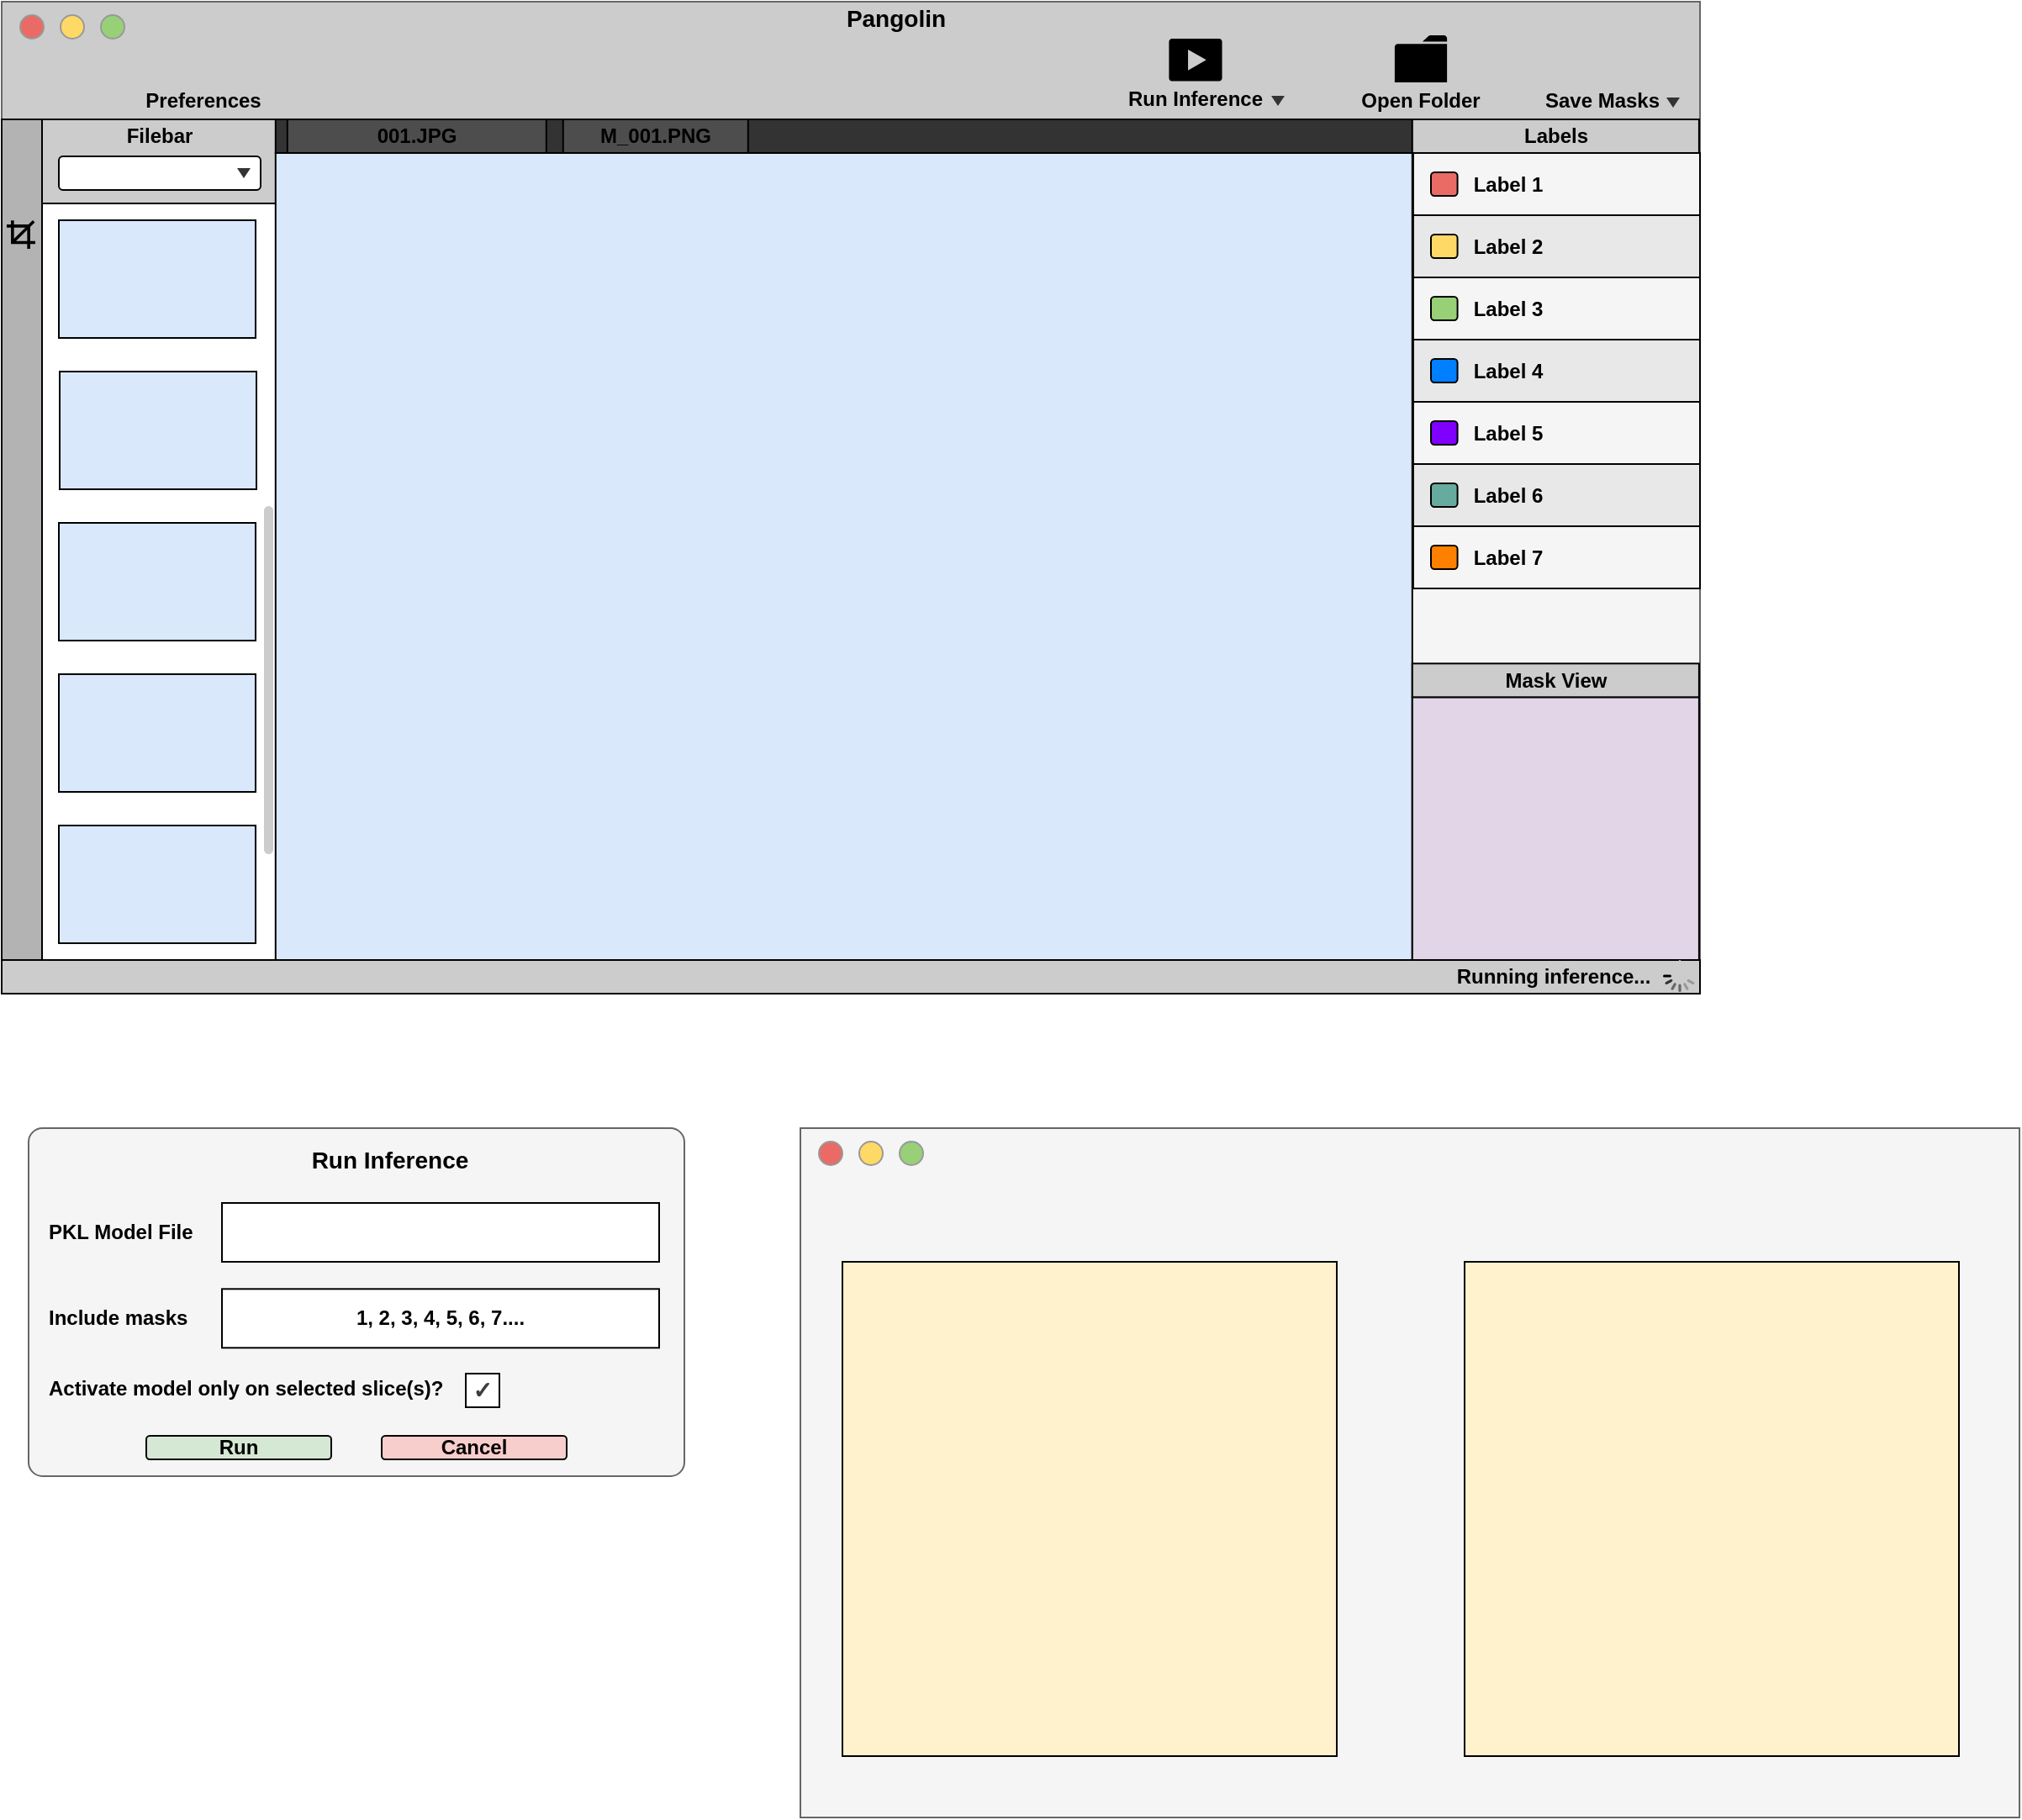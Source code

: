 <mxfile version="13.6.1" type="github">
  <diagram id="s-RW1Mstr-95ZBeLHmGS" name="Page-1">
    <mxGraphModel dx="2881" dy="1103" grid="1" gridSize="10" guides="1" tooltips="1" connect="1" arrows="1" fold="1" page="1" pageScale="1" pageWidth="850" pageHeight="1100" math="0" shadow="0">
      <root>
        <mxCell id="0" />
        <mxCell id="1" parent="0" />
        <mxCell id="dn0NIBnzIPIcyW35OSL4-3" value="" style="rounded=0;whiteSpace=wrap;html=1;fillColor=#f5f5f5;strokeColor=#666666;fontColor=#333333;" vertex="1" parent="1">
          <mxGeometry x="-190" y="90" width="1010" height="590" as="geometry" />
        </mxCell>
        <mxCell id="dn0NIBnzIPIcyW35OSL4-4" value="" style="rounded=0;whiteSpace=wrap;html=1;strokeColor=#666666;fontColor=#333333;fillColor=#CCCCCC;" vertex="1" parent="1">
          <mxGeometry x="-190" y="90" width="1010" height="70" as="geometry" />
        </mxCell>
        <mxCell id="dn0NIBnzIPIcyW35OSL4-6" value="" style="rounded=0;whiteSpace=wrap;html=1;" vertex="1" parent="1">
          <mxGeometry x="-166" y="160" width="140" height="500" as="geometry" />
        </mxCell>
        <mxCell id="dn0NIBnzIPIcyW35OSL4-7" value="" style="rounded=0;whiteSpace=wrap;html=1;fillColor=#CCCCCC;" vertex="1" parent="1">
          <mxGeometry x="-166" y="160" width="140" height="50" as="geometry" />
        </mxCell>
        <mxCell id="dn0NIBnzIPIcyW35OSL4-15" value="" style="pointerEvents=1;shadow=0;dashed=0;html=1;strokeColor=none;labelPosition=center;verticalLabelPosition=bottom;verticalAlign=top;outlineConnect=0;align=center;shape=mxgraph.office.concepts.folder;fillColor=#000000;" vertex="1" parent="1">
          <mxGeometry x="638.44" y="110" width="31.12" height="28.01" as="geometry" />
        </mxCell>
        <mxCell id="dn0NIBnzIPIcyW35OSL4-17" value="" style="rounded=1;whiteSpace=wrap;html=1;arcSize=12;" vertex="1" parent="1">
          <mxGeometry x="-156" y="182" width="120" height="20" as="geometry" />
        </mxCell>
        <mxCell id="dn0NIBnzIPIcyW35OSL4-16" value="" style="triangle;whiteSpace=wrap;html=1;rotation=90;strokeColor=none;fillColor=#333333;" vertex="1" parent="1">
          <mxGeometry x="-49" y="188" width="6" height="8" as="geometry" />
        </mxCell>
        <mxCell id="dn0NIBnzIPIcyW35OSL4-19" value="" style="ellipse;whiteSpace=wrap;html=1;aspect=fixed;fillColor=#EA6B66;strokeColor=#999999;" vertex="1" parent="1">
          <mxGeometry x="-179" y="98" width="14" height="14" as="geometry" />
        </mxCell>
        <mxCell id="dn0NIBnzIPIcyW35OSL4-20" value="" style="ellipse;whiteSpace=wrap;html=1;aspect=fixed;fillColor=#FFD966;strokeColor=#999999;" vertex="1" parent="1">
          <mxGeometry x="-155" y="98" width="14" height="14" as="geometry" />
        </mxCell>
        <mxCell id="dn0NIBnzIPIcyW35OSL4-21" value="" style="ellipse;whiteSpace=wrap;html=1;aspect=fixed;fillColor=#97D077;strokeColor=#999999;" vertex="1" parent="1">
          <mxGeometry x="-131" y="98" width="14" height="14" as="geometry" />
        </mxCell>
        <mxCell id="dn0NIBnzIPIcyW35OSL4-25" value="" style="rounded=0;whiteSpace=wrap;html=1;fillColor=#B3B3B3;" vertex="1" parent="1">
          <mxGeometry x="-190" y="160" width="24" height="500" as="geometry" />
        </mxCell>
        <mxCell id="dn0NIBnzIPIcyW35OSL4-28" value="" style="rounded=0;whiteSpace=wrap;html=1;strokeColor=#000000;fillColor=#333333;" vertex="1" parent="1">
          <mxGeometry x="-27.1" y="160" width="676" height="20" as="geometry" />
        </mxCell>
        <mxCell id="dn0NIBnzIPIcyW35OSL4-29" value="" style="rounded=0;whiteSpace=wrap;html=1;fillColor=#dae8fc;" vertex="1" parent="1">
          <mxGeometry x="-27.1" y="180" width="676" height="480" as="geometry" />
        </mxCell>
        <mxCell id="dn0NIBnzIPIcyW35OSL4-30" value="" style="rounded=0;whiteSpace=wrap;html=1;fillColor=#e1d5e7;" vertex="1" parent="1">
          <mxGeometry x="648.9" y="503.66" width="170.55" height="156.34" as="geometry" />
        </mxCell>
        <mxCell id="dn0NIBnzIPIcyW35OSL4-31" value="" style="rounded=0;whiteSpace=wrap;html=1;fillColor=#dae8fc;" vertex="1" parent="1">
          <mxGeometry x="-156" y="220" width="117" height="70" as="geometry" />
        </mxCell>
        <mxCell id="dn0NIBnzIPIcyW35OSL4-32" value="" style="rounded=0;whiteSpace=wrap;html=1;fillColor=#dae8fc;" vertex="1" parent="1">
          <mxGeometry x="-155.5" y="310" width="117" height="70" as="geometry" />
        </mxCell>
        <mxCell id="dn0NIBnzIPIcyW35OSL4-33" value="" style="rounded=0;whiteSpace=wrap;html=1;fillColor=#dae8fc;" vertex="1" parent="1">
          <mxGeometry x="-156" y="400" width="117" height="70" as="geometry" />
        </mxCell>
        <mxCell id="dn0NIBnzIPIcyW35OSL4-34" value="" style="rounded=0;whiteSpace=wrap;html=1;fillColor=#dae8fc;" vertex="1" parent="1">
          <mxGeometry x="-156" y="490" width="117" height="70" as="geometry" />
        </mxCell>
        <mxCell id="dn0NIBnzIPIcyW35OSL4-35" value="" style="rounded=0;whiteSpace=wrap;html=1;fillColor=#dae8fc;" vertex="1" parent="1">
          <mxGeometry x="-156" y="580" width="117" height="70" as="geometry" />
        </mxCell>
        <mxCell id="dn0NIBnzIPIcyW35OSL4-38" value="" style="shape=image;html=1;verticalAlign=top;verticalLabelPosition=bottom;labelBackgroundColor=#ffffff;imageAspect=0;aspect=fixed;image=https://cdn1.iconfinder.com/data/icons/ios-11-glyphs/30/save-128.png;strokeColor=#000000;fillColor=#B3B3B3;" vertex="1" parent="1">
          <mxGeometry x="742" y="104.01" width="40" height="40" as="geometry" />
        </mxCell>
        <mxCell id="dn0NIBnzIPIcyW35OSL4-39" value="&lt;b&gt;Filebar&lt;/b&gt;" style="text;html=1;strokeColor=none;fillColor=none;align=center;verticalAlign=middle;whiteSpace=wrap;rounded=0;" vertex="1" parent="1">
          <mxGeometry x="-116" y="160" width="40" height="20" as="geometry" />
        </mxCell>
        <mxCell id="dn0NIBnzIPIcyW35OSL4-40" value="" style="rounded=1;whiteSpace=wrap;html=1;strokeColor=none;fillColor=#CCCCCC;arcSize=50;" vertex="1" parent="1">
          <mxGeometry x="-34" y="390" width="5.5" height="207" as="geometry" />
        </mxCell>
        <mxCell id="dn0NIBnzIPIcyW35OSL4-41" value="&lt;b&gt;001.JPG&lt;/b&gt;" style="rounded=0;whiteSpace=wrap;html=1;fillColor=#4D4D4D;" vertex="1" parent="1">
          <mxGeometry x="-20.1" y="160" width="154" height="20" as="geometry" />
        </mxCell>
        <mxCell id="dn0NIBnzIPIcyW35OSL4-42" value="&lt;b&gt;M_001.PNG&lt;/b&gt;" style="rounded=0;whiteSpace=wrap;html=1;fillColor=#4D4D4D;" vertex="1" parent="1">
          <mxGeometry x="143.9" y="160" width="110" height="20" as="geometry" />
        </mxCell>
        <mxCell id="dn0NIBnzIPIcyW35OSL4-43" value="&lt;b&gt;Mask View&lt;/b&gt;" style="rounded=0;whiteSpace=wrap;html=1;fillColor=#CCCCCC;" vertex="1" parent="1">
          <mxGeometry x="648.9" y="483.66" width="170.55" height="20" as="geometry" />
        </mxCell>
        <mxCell id="dn0NIBnzIPIcyW35OSL4-44" value="" style="shape=image;html=1;verticalAlign=top;verticalLabelPosition=bottom;labelBackgroundColor=#ffffff;imageAspect=0;aspect=fixed;image=https://cdn4.iconfinder.com/data/icons/ionicons/512/icon-close-circled-128.png;strokeColor=#000000;fillColor=#CCCCCC;" vertex="1" parent="1">
          <mxGeometry x="654.9" y="487.66" width="12" height="12" as="geometry" />
        </mxCell>
        <mxCell id="dn0NIBnzIPIcyW35OSL4-45" value="" style="shape=image;html=1;verticalAlign=top;verticalLabelPosition=bottom;labelBackgroundColor=#ffffff;imageAspect=0;aspect=fixed;image=https://cdn4.iconfinder.com/data/icons/ionicons/512/icon-close-circled-128.png;strokeColor=#000000;fillColor=#CCCCCC;" vertex="1" parent="1">
          <mxGeometry x="-16.1" y="164" width="12" height="12" as="geometry" />
        </mxCell>
        <mxCell id="dn0NIBnzIPIcyW35OSL4-46" value="" style="shape=image;html=1;verticalAlign=top;verticalLabelPosition=bottom;labelBackgroundColor=#ffffff;imageAspect=0;aspect=fixed;image=https://cdn4.iconfinder.com/data/icons/ionicons/512/icon-close-circled-128.png;strokeColor=#000000;fillColor=#CCCCCC;" vertex="1" parent="1">
          <mxGeometry x="146.9" y="164" width="12" height="12" as="geometry" />
        </mxCell>
        <mxCell id="dn0NIBnzIPIcyW35OSL4-51" value="" style="shape=image;html=1;verticalAlign=top;verticalLabelPosition=bottom;labelBackgroundColor=#ffffff;imageAspect=0;aspect=fixed;image=https://cdn4.iconfinder.com/data/icons/ionicons/512/icon-ios7-cog-128.png;strokeColor=#000000;strokeWidth=2;fillColor=#1A1A1A;" vertex="1" parent="1">
          <mxGeometry x="-90.0" y="104" width="40" height="40" as="geometry" />
        </mxCell>
        <mxCell id="dn0NIBnzIPIcyW35OSL4-55" value="&lt;b&gt;Labels&lt;/b&gt;" style="rounded=0;whiteSpace=wrap;html=1;fillColor=#CCCCCC;" vertex="1" parent="1">
          <mxGeometry x="648.9" y="160" width="170.55" height="20" as="geometry" />
        </mxCell>
        <mxCell id="dn0NIBnzIPIcyW35OSL4-56" value="" style="shape=image;html=1;verticalAlign=top;verticalLabelPosition=bottom;labelBackgroundColor=#ffffff;imageAspect=0;aspect=fixed;image=https://cdn4.iconfinder.com/data/icons/ionicons/512/icon-close-circled-128.png;strokeColor=#000000;fillColor=#CCCCCC;" vertex="1" parent="1">
          <mxGeometry x="654.9" y="164.0" width="12" height="12" as="geometry" />
        </mxCell>
        <mxCell id="dn0NIBnzIPIcyW35OSL4-57" value="" style="shape=image;html=1;verticalAlign=top;verticalLabelPosition=bottom;labelBackgroundColor=#ffffff;imageAspect=0;aspect=fixed;image=https://cdn4.iconfinder.com/data/icons/free-crystal-icons/128/Salt_crystal.png;strokeColor=#000000;strokeWidth=1;fillColor=#1A1A1A;gradientColor=none;" vertex="1" parent="1">
          <mxGeometry x="-187" y="170" width="18" height="18" as="geometry" />
        </mxCell>
        <mxCell id="dn0NIBnzIPIcyW35OSL4-61" value="" style="shape=image;html=1;verticalAlign=top;verticalLabelPosition=bottom;labelBackgroundColor=#ffffff;imageAspect=0;aspect=fixed;image=https://cdn1.iconfinder.com/data/icons/material-core/14/fullscreen-exit-128.png;strokeColor=#000000;strokeWidth=1;fillColor=#1A1A1A;gradientColor=none;" vertex="1" parent="1">
          <mxGeometry x="-184" y="196" width="12" height="12" as="geometry" />
        </mxCell>
        <mxCell id="dn0NIBnzIPIcyW35OSL4-62" value="" style="shape=mxgraph.signs.tech.crop;html=1;fillColor=#000000;strokeColor=none;verticalLabelPosition=bottom;verticalAlign=top;align=center;" vertex="1" parent="1">
          <mxGeometry x="-187" y="220" width="17" height="17" as="geometry" />
        </mxCell>
        <mxCell id="dn0NIBnzIPIcyW35OSL4-68" value="" style="rounded=0;whiteSpace=wrap;html=1;strokeWidth=1;fillColor=#f5f5f5;fontColor=#333333;" vertex="1" parent="1">
          <mxGeometry x="649.45" y="180" width="170.55" height="37" as="geometry" />
        </mxCell>
        <mxCell id="dn0NIBnzIPIcyW35OSL4-63" value="" style="rounded=1;whiteSpace=wrap;html=1;strokeWidth=1;fillColor=#EA6B66;" vertex="1" parent="1">
          <mxGeometry x="660" y="191.5" width="15.78" height="14" as="geometry" />
        </mxCell>
        <mxCell id="dn0NIBnzIPIcyW35OSL4-66" value="" style="shape=image;html=1;verticalAlign=top;verticalLabelPosition=bottom;labelBackgroundColor=#ffffff;imageAspect=0;aspect=fixed;image=https://cdn1.iconfinder.com/data/icons/ios-11-glyphs/30/visible-128.png;strokeColor=#000000;strokeWidth=1;fillColor=#000000;gradientColor=none;" vertex="1" parent="1">
          <mxGeometry x="798" y="193" width="14" height="14" as="geometry" />
        </mxCell>
        <mxCell id="dn0NIBnzIPIcyW35OSL4-67" value="&lt;b&gt;Label 1&lt;/b&gt;" style="text;html=1;strokeColor=none;fillColor=none;align=center;verticalAlign=middle;whiteSpace=wrap;rounded=0;" vertex="1" parent="1">
          <mxGeometry x="675.78" y="188.5" width="60" height="20" as="geometry" />
        </mxCell>
        <mxCell id="dn0NIBnzIPIcyW35OSL4-69" value="" style="rounded=0;whiteSpace=wrap;html=1;strokeWidth=1;fontColor=#333333;fillColor=#E8E8E8;" vertex="1" parent="1">
          <mxGeometry x="649.45" y="217" width="170.55" height="37" as="geometry" />
        </mxCell>
        <mxCell id="dn0NIBnzIPIcyW35OSL4-70" value="" style="rounded=1;whiteSpace=wrap;html=1;strokeWidth=1;fillColor=#FFD966;" vertex="1" parent="1">
          <mxGeometry x="660" y="228.5" width="15.78" height="14" as="geometry" />
        </mxCell>
        <mxCell id="dn0NIBnzIPIcyW35OSL4-71" value="" style="shape=image;html=1;verticalAlign=top;verticalLabelPosition=bottom;labelBackgroundColor=#ffffff;imageAspect=0;aspect=fixed;image=https://cdn1.iconfinder.com/data/icons/ios-11-glyphs/30/visible-128.png;strokeColor=#000000;strokeWidth=1;fillColor=#000000;gradientColor=none;" vertex="1" parent="1">
          <mxGeometry x="798" y="230" width="14" height="14" as="geometry" />
        </mxCell>
        <mxCell id="dn0NIBnzIPIcyW35OSL4-72" value="&lt;b&gt;Label 2&lt;/b&gt;" style="text;html=1;strokeColor=none;fillColor=none;align=center;verticalAlign=middle;whiteSpace=wrap;rounded=0;" vertex="1" parent="1">
          <mxGeometry x="675.78" y="225.5" width="60" height="20" as="geometry" />
        </mxCell>
        <mxCell id="dn0NIBnzIPIcyW35OSL4-73" value="" style="rounded=0;whiteSpace=wrap;html=1;strokeWidth=1;fillColor=#f5f5f5;fontColor=#333333;" vertex="1" parent="1">
          <mxGeometry x="649.45" y="254" width="170.55" height="37" as="geometry" />
        </mxCell>
        <mxCell id="dn0NIBnzIPIcyW35OSL4-74" value="" style="rounded=1;whiteSpace=wrap;html=1;strokeWidth=1;fillColor=#97D077;" vertex="1" parent="1">
          <mxGeometry x="660" y="265.5" width="15.78" height="14" as="geometry" />
        </mxCell>
        <mxCell id="dn0NIBnzIPIcyW35OSL4-75" value="" style="shape=image;html=1;verticalAlign=top;verticalLabelPosition=bottom;labelBackgroundColor=#ffffff;imageAspect=0;aspect=fixed;image=https://cdn1.iconfinder.com/data/icons/ios-11-glyphs/30/visible-128.png;strokeColor=#000000;strokeWidth=1;fillColor=#000000;gradientColor=none;" vertex="1" parent="1">
          <mxGeometry x="798" y="267" width="14" height="14" as="geometry" />
        </mxCell>
        <mxCell id="dn0NIBnzIPIcyW35OSL4-76" value="&lt;b&gt;Label 3&lt;/b&gt;" style="text;html=1;strokeColor=none;fillColor=none;align=center;verticalAlign=middle;whiteSpace=wrap;rounded=0;" vertex="1" parent="1">
          <mxGeometry x="675.78" y="262.5" width="60" height="20" as="geometry" />
        </mxCell>
        <mxCell id="dn0NIBnzIPIcyW35OSL4-77" value="" style="rounded=0;whiteSpace=wrap;html=1;strokeWidth=1;fontColor=#333333;fillColor=#E8E8E8;" vertex="1" parent="1">
          <mxGeometry x="649.45" y="291" width="170.55" height="37" as="geometry" />
        </mxCell>
        <mxCell id="dn0NIBnzIPIcyW35OSL4-78" value="" style="rounded=1;whiteSpace=wrap;html=1;strokeWidth=1;fillColor=#007FFF;" vertex="1" parent="1">
          <mxGeometry x="660" y="302.5" width="15.78" height="14" as="geometry" />
        </mxCell>
        <mxCell id="dn0NIBnzIPIcyW35OSL4-79" value="" style="shape=image;html=1;verticalAlign=top;verticalLabelPosition=bottom;labelBackgroundColor=#ffffff;imageAspect=0;aspect=fixed;image=https://cdn1.iconfinder.com/data/icons/ios-11-glyphs/30/visible-128.png;strokeColor=#000000;strokeWidth=1;fillColor=#000000;gradientColor=none;" vertex="1" parent="1">
          <mxGeometry x="798" y="304" width="14" height="14" as="geometry" />
        </mxCell>
        <mxCell id="dn0NIBnzIPIcyW35OSL4-80" value="&lt;b&gt;Label 4&lt;/b&gt;" style="text;html=1;strokeColor=none;fillColor=none;align=center;verticalAlign=middle;whiteSpace=wrap;rounded=0;" vertex="1" parent="1">
          <mxGeometry x="675.78" y="299.5" width="60" height="20" as="geometry" />
        </mxCell>
        <mxCell id="dn0NIBnzIPIcyW35OSL4-81" value="" style="rounded=0;whiteSpace=wrap;html=1;strokeWidth=1;fillColor=#f5f5f5;fontColor=#333333;" vertex="1" parent="1">
          <mxGeometry x="649.45" y="328" width="170.55" height="37" as="geometry" />
        </mxCell>
        <mxCell id="dn0NIBnzIPIcyW35OSL4-82" value="" style="rounded=1;whiteSpace=wrap;html=1;strokeWidth=1;fillColor=#7F00FF;" vertex="1" parent="1">
          <mxGeometry x="660" y="339.5" width="15.78" height="14" as="geometry" />
        </mxCell>
        <mxCell id="dn0NIBnzIPIcyW35OSL4-83" value="" style="shape=image;html=1;verticalAlign=top;verticalLabelPosition=bottom;labelBackgroundColor=#ffffff;imageAspect=0;aspect=fixed;image=https://cdn1.iconfinder.com/data/icons/ios-11-glyphs/30/visible-128.png;strokeColor=#000000;strokeWidth=1;fillColor=#000000;gradientColor=none;" vertex="1" parent="1">
          <mxGeometry x="798" y="341" width="14" height="14" as="geometry" />
        </mxCell>
        <mxCell id="dn0NIBnzIPIcyW35OSL4-84" value="&lt;b&gt;Label 5&lt;/b&gt;" style="text;html=1;strokeColor=none;fillColor=none;align=center;verticalAlign=middle;whiteSpace=wrap;rounded=0;" vertex="1" parent="1">
          <mxGeometry x="675.78" y="336.5" width="60" height="20" as="geometry" />
        </mxCell>
        <mxCell id="dn0NIBnzIPIcyW35OSL4-85" value="" style="rounded=0;whiteSpace=wrap;html=1;strokeWidth=1;fontColor=#333333;fillColor=#E8E8E8;" vertex="1" parent="1">
          <mxGeometry x="649.45" y="365" width="170.55" height="37" as="geometry" />
        </mxCell>
        <mxCell id="dn0NIBnzIPIcyW35OSL4-86" value="" style="rounded=1;whiteSpace=wrap;html=1;strokeWidth=1;fillColor=#67AB9F;" vertex="1" parent="1">
          <mxGeometry x="660" y="376.5" width="15.78" height="14" as="geometry" />
        </mxCell>
        <mxCell id="dn0NIBnzIPIcyW35OSL4-87" value="" style="shape=image;html=1;verticalAlign=top;verticalLabelPosition=bottom;labelBackgroundColor=#ffffff;imageAspect=0;aspect=fixed;image=https://cdn1.iconfinder.com/data/icons/ios-11-glyphs/30/visible-128.png;strokeColor=#000000;strokeWidth=1;fillColor=#000000;gradientColor=none;" vertex="1" parent="1">
          <mxGeometry x="798" y="378" width="14" height="14" as="geometry" />
        </mxCell>
        <mxCell id="dn0NIBnzIPIcyW35OSL4-88" value="&lt;b&gt;Label 6&lt;/b&gt;" style="text;html=1;strokeColor=none;fillColor=none;align=center;verticalAlign=middle;whiteSpace=wrap;rounded=0;" vertex="1" parent="1">
          <mxGeometry x="675.78" y="373.5" width="60" height="20" as="geometry" />
        </mxCell>
        <mxCell id="dn0NIBnzIPIcyW35OSL4-89" value="" style="rounded=0;whiteSpace=wrap;html=1;strokeWidth=1;fillColor=#f5f5f5;fontColor=#333333;" vertex="1" parent="1">
          <mxGeometry x="649.45" y="402" width="170.55" height="37" as="geometry" />
        </mxCell>
        <mxCell id="dn0NIBnzIPIcyW35OSL4-90" value="" style="rounded=1;whiteSpace=wrap;html=1;strokeWidth=1;fillColor=#FF8000;" vertex="1" parent="1">
          <mxGeometry x="660" y="413.5" width="15.78" height="14" as="geometry" />
        </mxCell>
        <mxCell id="dn0NIBnzIPIcyW35OSL4-91" value="" style="shape=image;html=1;verticalAlign=top;verticalLabelPosition=bottom;labelBackgroundColor=#ffffff;imageAspect=0;aspect=fixed;image=https://cdn1.iconfinder.com/data/icons/ios-11-glyphs/30/visible-128.png;strokeColor=#000000;strokeWidth=1;fillColor=#000000;gradientColor=none;" vertex="1" parent="1">
          <mxGeometry x="798" y="415" width="14" height="14" as="geometry" />
        </mxCell>
        <mxCell id="dn0NIBnzIPIcyW35OSL4-92" value="&lt;b&gt;Label 7&lt;/b&gt;" style="text;html=1;strokeColor=none;fillColor=none;align=center;verticalAlign=middle;whiteSpace=wrap;rounded=0;" vertex="1" parent="1">
          <mxGeometry x="675.78" y="410.5" width="60" height="20" as="geometry" />
        </mxCell>
        <mxCell id="dn0NIBnzIPIcyW35OSL4-97" value="&lt;b&gt;&lt;font style=&quot;font-size: 14px&quot;&gt;Pangolin&lt;/font&gt;&lt;/b&gt;" style="text;html=1;strokeColor=none;fillColor=none;align=center;verticalAlign=middle;whiteSpace=wrap;rounded=0;" vertex="1" parent="1">
          <mxGeometry x="322" y="90" width="40" height="20" as="geometry" />
        </mxCell>
        <mxCell id="dn0NIBnzIPIcyW35OSL4-98" value="&lt;b&gt;Save Masks&lt;/b&gt;" style="text;html=1;strokeColor=none;fillColor=none;align=center;verticalAlign=middle;whiteSpace=wrap;rounded=0;" vertex="1" parent="1">
          <mxGeometry x="723" y="144.01" width="78" height="10" as="geometry" />
        </mxCell>
        <mxCell id="dn0NIBnzIPIcyW35OSL4-99" value="&lt;b&gt;Open Folder&lt;/b&gt;" style="text;html=1;strokeColor=none;fillColor=none;align=center;verticalAlign=middle;whiteSpace=wrap;rounded=0;" vertex="1" parent="1">
          <mxGeometry x="615" y="144.01" width="78" height="10" as="geometry" />
        </mxCell>
        <mxCell id="dn0NIBnzIPIcyW35OSL4-100" value="&lt;b&gt;Preferences&lt;/b&gt;" style="text;html=1;strokeColor=none;fillColor=none;align=center;verticalAlign=middle;whiteSpace=wrap;rounded=0;" vertex="1" parent="1">
          <mxGeometry x="-109" y="144.01" width="78" height="10" as="geometry" />
        </mxCell>
        <mxCell id="dn0NIBnzIPIcyW35OSL4-102" value="&lt;b&gt;Run Inference&lt;/b&gt;" style="text;html=1;strokeColor=none;fillColor=none;align=center;verticalAlign=middle;whiteSpace=wrap;rounded=0;" vertex="1" parent="1">
          <mxGeometry x="470" y="142.63" width="100" height="10" as="geometry" />
        </mxCell>
        <mxCell id="dn0NIBnzIPIcyW35OSL4-103" value="" style="pointerEvents=1;shadow=0;dashed=0;html=1;strokeColor=none;labelPosition=center;verticalLabelPosition=bottom;verticalAlign=top;outlineConnect=0;align=center;shape=mxgraph.office.concepts.video_play;fillColor=#000000;" vertex="1" parent="1">
          <mxGeometry x="504.21" y="112" width="31.57" height="25.26" as="geometry" />
        </mxCell>
        <mxCell id="dn0NIBnzIPIcyW35OSL4-105" value="" style="triangle;whiteSpace=wrap;html=1;rotation=90;strokeColor=none;fillColor=#333333;" vertex="1" parent="1">
          <mxGeometry x="566" y="145.01" width="6" height="8" as="geometry" />
        </mxCell>
        <mxCell id="dn0NIBnzIPIcyW35OSL4-108" value="" style="rounded=1;whiteSpace=wrap;html=1;strokeWidth=1;fillColor=#f5f5f5;strokeColor=#666666;fontColor=#333333;arcSize=4;" vertex="1" parent="1">
          <mxGeometry x="-174" y="760" width="390" height="207" as="geometry" />
        </mxCell>
        <mxCell id="dn0NIBnzIPIcyW35OSL4-109" value="" style="rounded=0;whiteSpace=wrap;html=1;strokeWidth=1;" vertex="1" parent="1">
          <mxGeometry x="-59" y="804.5" width="260" height="35" as="geometry" />
        </mxCell>
        <mxCell id="dn0NIBnzIPIcyW35OSL4-110" value="&lt;b&gt;PKL Model File&lt;/b&gt;" style="text;html=1;strokeColor=none;fillColor=none;align=left;verticalAlign=middle;whiteSpace=wrap;rounded=0;" vertex="1" parent="1">
          <mxGeometry x="-164" y="812" width="100" height="20" as="geometry" />
        </mxCell>
        <mxCell id="dn0NIBnzIPIcyW35OSL4-111" value="&lt;b&gt;&lt;font style=&quot;font-size: 14px&quot;&gt;Run Inference&lt;/font&gt;&lt;/b&gt;" style="text;html=1;strokeColor=none;fillColor=none;align=center;verticalAlign=middle;whiteSpace=wrap;rounded=0;" vertex="1" parent="1">
          <mxGeometry x="-14" y="769" width="110" height="20" as="geometry" />
        </mxCell>
        <mxCell id="dn0NIBnzIPIcyW35OSL4-112" value="&lt;b&gt;Activate model only on selected slice(s)?&lt;/b&gt;" style="text;html=1;strokeColor=none;fillColor=none;align=left;verticalAlign=middle;whiteSpace=wrap;rounded=0;" vertex="1" parent="1">
          <mxGeometry x="-164" y="915" width="240" as="geometry" />
        </mxCell>
        <mxCell id="dn0NIBnzIPIcyW35OSL4-113" value="&lt;span style=&quot;color: rgb(60 , 64 , 67) ; font-family: &amp;#34;arial&amp;#34; , sans-serif ; font-size: 14px ; text-align: left ; background-color: rgb(255 , 255 , 255)&quot;&gt;&lt;b&gt;✓&lt;/b&gt;&lt;/span&gt;" style="rounded=0;whiteSpace=wrap;html=1;strokeWidth=1;" vertex="1" parent="1">
          <mxGeometry x="86" y="906" width="20" height="20" as="geometry" />
        </mxCell>
        <mxCell id="dn0NIBnzIPIcyW35OSL4-114" value="&lt;b&gt;1, 2, 3, 4, 5, 6, 7....&lt;/b&gt;" style="rounded=0;whiteSpace=wrap;html=1;strokeWidth=1;" vertex="1" parent="1">
          <mxGeometry x="-59" y="855.66" width="260" height="35" as="geometry" />
        </mxCell>
        <mxCell id="dn0NIBnzIPIcyW35OSL4-115" value="&lt;b&gt;Include masks&lt;/b&gt;" style="text;html=1;strokeColor=none;fillColor=none;align=left;verticalAlign=middle;whiteSpace=wrap;rounded=0;" vertex="1" parent="1">
          <mxGeometry x="-164" y="863.16" width="100" height="20" as="geometry" />
        </mxCell>
        <mxCell id="dn0NIBnzIPIcyW35OSL4-116" value="&lt;b&gt;Run&lt;/b&gt;" style="rounded=1;whiteSpace=wrap;html=1;strokeWidth=1;fillColor=#d5e8d4;" vertex="1" parent="1">
          <mxGeometry x="-104" y="943" width="110" height="14" as="geometry" />
        </mxCell>
        <mxCell id="dn0NIBnzIPIcyW35OSL4-117" value="&lt;b&gt;Cancel&lt;/b&gt;" style="rounded=1;whiteSpace=wrap;html=1;strokeWidth=1;fillColor=#f8cecc;" vertex="1" parent="1">
          <mxGeometry x="36" y="943" width="110" height="14" as="geometry" />
        </mxCell>
        <mxCell id="dn0NIBnzIPIcyW35OSL4-118" value="" style="rounded=0;whiteSpace=wrap;html=1;fillColor=#f5f5f5;strokeColor=#666666;fontColor=#333333;" vertex="1" parent="1">
          <mxGeometry x="285" y="760" width="725" height="410" as="geometry" />
        </mxCell>
        <mxCell id="dn0NIBnzIPIcyW35OSL4-119" value="" style="ellipse;whiteSpace=wrap;html=1;aspect=fixed;fillColor=#EA6B66;strokeColor=#999999;" vertex="1" parent="1">
          <mxGeometry x="296" y="768" width="14" height="14" as="geometry" />
        </mxCell>
        <mxCell id="dn0NIBnzIPIcyW35OSL4-120" value="" style="ellipse;whiteSpace=wrap;html=1;aspect=fixed;fillColor=#FFD966;strokeColor=#999999;" vertex="1" parent="1">
          <mxGeometry x="320" y="768" width="14" height="14" as="geometry" />
        </mxCell>
        <mxCell id="dn0NIBnzIPIcyW35OSL4-121" value="" style="ellipse;whiteSpace=wrap;html=1;aspect=fixed;fillColor=#97D077;strokeColor=#999999;" vertex="1" parent="1">
          <mxGeometry x="344" y="768" width="14" height="14" as="geometry" />
        </mxCell>
        <mxCell id="dn0NIBnzIPIcyW35OSL4-122" value="" style="whiteSpace=wrap;html=1;aspect=fixed;strokeWidth=1;fillColor=#fff2cc;" vertex="1" parent="1">
          <mxGeometry x="310" y="839.5" width="294" height="294" as="geometry" />
        </mxCell>
        <mxCell id="dn0NIBnzIPIcyW35OSL4-123" value="" style="whiteSpace=wrap;html=1;aspect=fixed;strokeWidth=1;fillColor=#fff2cc;" vertex="1" parent="1">
          <mxGeometry x="680" y="839.5" width="294" height="294" as="geometry" />
        </mxCell>
        <mxCell id="dn0NIBnzIPIcyW35OSL4-125" value="" style="rounded=0;whiteSpace=wrap;html=1;fontColor=#333333;fillColor=#CCCCCC;" vertex="1" parent="1">
          <mxGeometry x="-190" y="660" width="1010" height="20" as="geometry" />
        </mxCell>
        <mxCell id="dn0NIBnzIPIcyW35OSL4-126" value="" style="html=1;verticalLabelPosition=bottom;labelBackgroundColor=#ffffff;verticalAlign=top;shadow=0;dashed=0;strokeWidth=2;shape=mxgraph.ios7.misc.loading_circle;gradientColor=none;fillColor=#000000;" vertex="1" parent="1">
          <mxGeometry x="798" y="660" width="20" height="19" as="geometry" />
        </mxCell>
        <mxCell id="dn0NIBnzIPIcyW35OSL4-127" value="&lt;b&gt;Running inference...&lt;/b&gt;" style="text;html=1;strokeColor=none;fillColor=none;align=center;verticalAlign=middle;whiteSpace=wrap;rounded=0;" vertex="1" parent="1">
          <mxGeometry x="669" y="660" width="128" height="20" as="geometry" />
        </mxCell>
        <mxCell id="dn0NIBnzIPIcyW35OSL4-128" value="" style="triangle;whiteSpace=wrap;html=1;rotation=90;strokeColor=none;fillColor=#333333;" vertex="1" parent="1">
          <mxGeometry x="801" y="146.01" width="6" height="8" as="geometry" />
        </mxCell>
      </root>
    </mxGraphModel>
  </diagram>
</mxfile>
